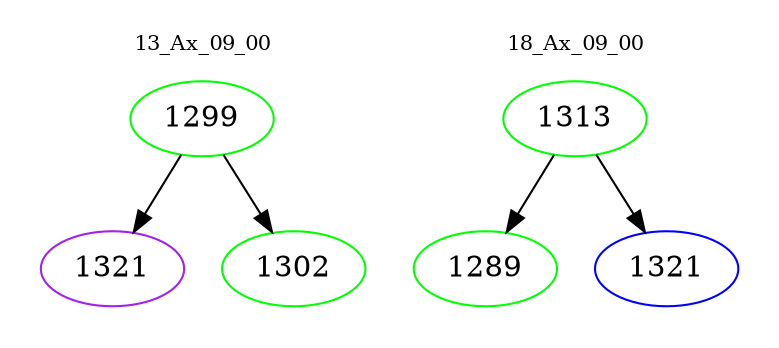 digraph{
subgraph cluster_0 {
color = white
label = "13_Ax_09_00";
fontsize=10;
T0_1299 [label="1299", color="green"]
T0_1299 -> T0_1321 [color="black"]
T0_1321 [label="1321", color="purple"]
T0_1299 -> T0_1302 [color="black"]
T0_1302 [label="1302", color="green"]
}
subgraph cluster_1 {
color = white
label = "18_Ax_09_00";
fontsize=10;
T1_1313 [label="1313", color="green"]
T1_1313 -> T1_1289 [color="black"]
T1_1289 [label="1289", color="green"]
T1_1313 -> T1_1321 [color="black"]
T1_1321 [label="1321", color="blue"]
}
}

